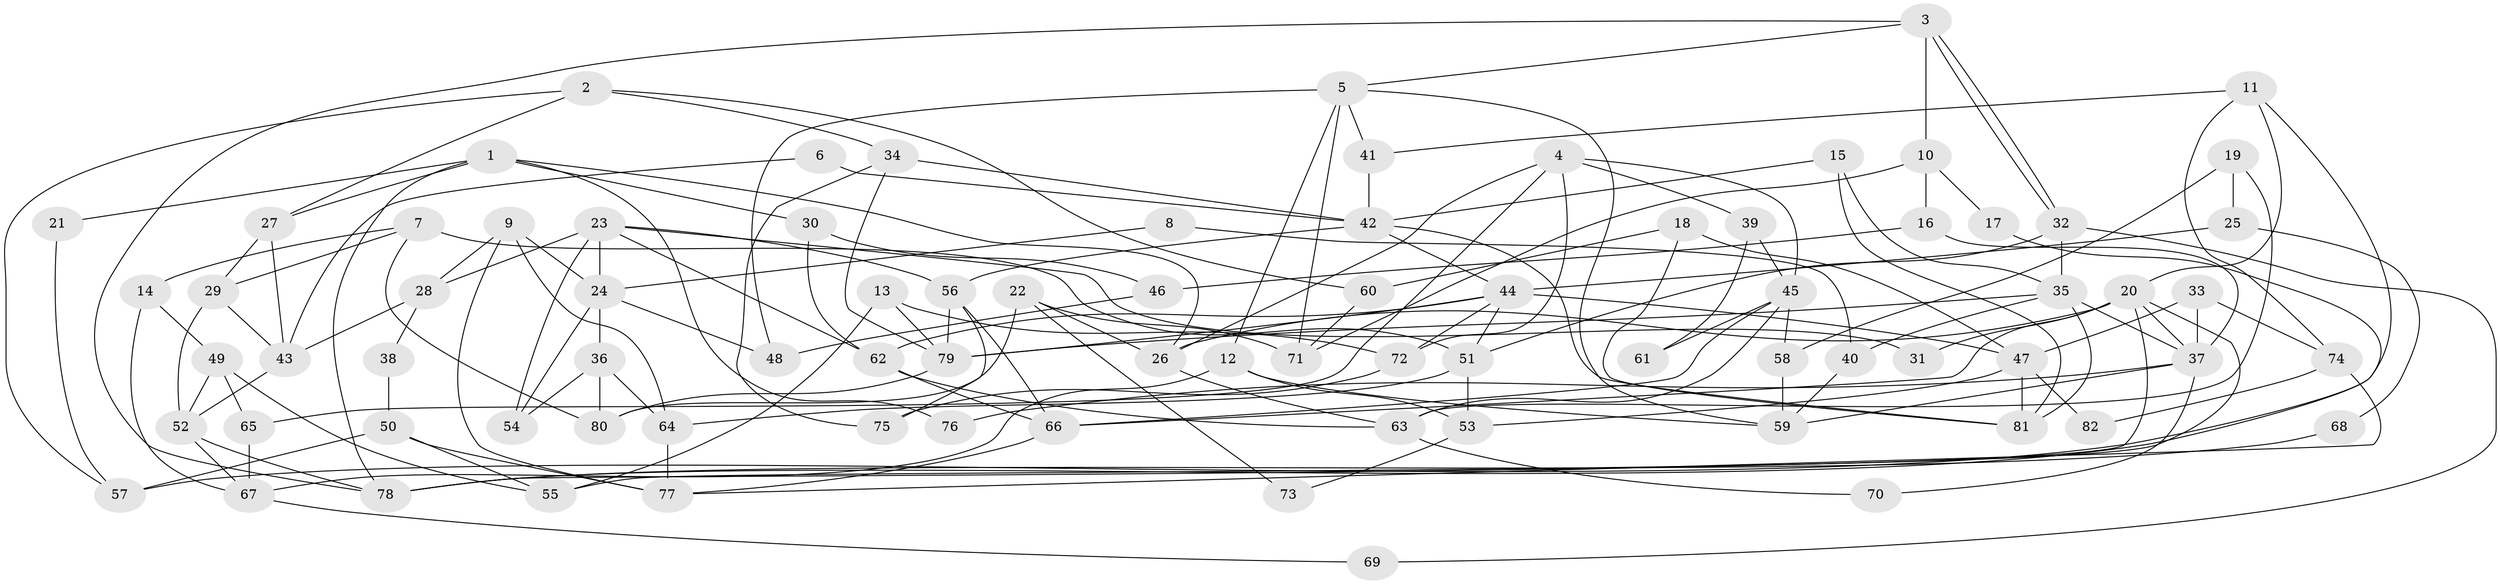 // coarse degree distribution, {4: 0.14634146341463414, 2: 0.12195121951219512, 5: 0.24390243902439024, 3: 0.1951219512195122, 6: 0.12195121951219512, 7: 0.07317073170731707, 1: 0.024390243902439025, 8: 0.04878048780487805, 12: 0.024390243902439025}
// Generated by graph-tools (version 1.1) at 2025/54/03/04/25 21:54:06]
// undirected, 82 vertices, 164 edges
graph export_dot {
graph [start="1"]
  node [color=gray90,style=filled];
  1;
  2;
  3;
  4;
  5;
  6;
  7;
  8;
  9;
  10;
  11;
  12;
  13;
  14;
  15;
  16;
  17;
  18;
  19;
  20;
  21;
  22;
  23;
  24;
  25;
  26;
  27;
  28;
  29;
  30;
  31;
  32;
  33;
  34;
  35;
  36;
  37;
  38;
  39;
  40;
  41;
  42;
  43;
  44;
  45;
  46;
  47;
  48;
  49;
  50;
  51;
  52;
  53;
  54;
  55;
  56;
  57;
  58;
  59;
  60;
  61;
  62;
  63;
  64;
  65;
  66;
  67;
  68;
  69;
  70;
  71;
  72;
  73;
  74;
  75;
  76;
  77;
  78;
  79;
  80;
  81;
  82;
  1 -- 30;
  1 -- 27;
  1 -- 21;
  1 -- 26;
  1 -- 76;
  1 -- 78;
  2 -- 34;
  2 -- 27;
  2 -- 57;
  2 -- 60;
  3 -- 32;
  3 -- 32;
  3 -- 5;
  3 -- 10;
  3 -- 78;
  4 -- 72;
  4 -- 26;
  4 -- 39;
  4 -- 45;
  4 -- 65;
  5 -- 41;
  5 -- 12;
  5 -- 48;
  5 -- 59;
  5 -- 71;
  6 -- 42;
  6 -- 43;
  7 -- 51;
  7 -- 80;
  7 -- 14;
  7 -- 29;
  8 -- 24;
  8 -- 40;
  9 -- 77;
  9 -- 64;
  9 -- 24;
  9 -- 28;
  10 -- 71;
  10 -- 16;
  10 -- 17;
  11 -- 20;
  11 -- 57;
  11 -- 41;
  11 -- 74;
  12 -- 67;
  12 -- 53;
  12 -- 59;
  13 -- 79;
  13 -- 72;
  13 -- 55;
  14 -- 67;
  14 -- 49;
  15 -- 35;
  15 -- 81;
  15 -- 42;
  16 -- 37;
  16 -- 46;
  17 -- 78;
  18 -- 47;
  18 -- 81;
  18 -- 60;
  19 -- 63;
  19 -- 58;
  19 -- 25;
  20 -- 55;
  20 -- 78;
  20 -- 26;
  20 -- 31;
  20 -- 37;
  20 -- 66;
  21 -- 57;
  22 -- 71;
  22 -- 26;
  22 -- 73;
  22 -- 80;
  23 -- 24;
  23 -- 62;
  23 -- 28;
  23 -- 31;
  23 -- 54;
  23 -- 56;
  24 -- 54;
  24 -- 36;
  24 -- 48;
  25 -- 44;
  25 -- 68;
  26 -- 63;
  27 -- 29;
  27 -- 43;
  28 -- 38;
  28 -- 43;
  29 -- 52;
  29 -- 43;
  30 -- 62;
  30 -- 46;
  32 -- 51;
  32 -- 35;
  32 -- 69;
  33 -- 37;
  33 -- 47;
  33 -- 74;
  34 -- 42;
  34 -- 79;
  34 -- 75;
  35 -- 37;
  35 -- 40;
  35 -- 79;
  35 -- 81;
  36 -- 80;
  36 -- 54;
  36 -- 64;
  37 -- 59;
  37 -- 70;
  37 -- 76;
  38 -- 50;
  39 -- 45;
  39 -- 61;
  40 -- 59;
  41 -- 42;
  42 -- 56;
  42 -- 44;
  42 -- 81;
  43 -- 52;
  44 -- 79;
  44 -- 47;
  44 -- 51;
  44 -- 62;
  44 -- 72;
  45 -- 66;
  45 -- 58;
  45 -- 61;
  45 -- 63;
  46 -- 48;
  47 -- 81;
  47 -- 53;
  47 -- 82;
  49 -- 52;
  49 -- 55;
  49 -- 65;
  50 -- 55;
  50 -- 77;
  50 -- 57;
  51 -- 64;
  51 -- 53;
  52 -- 78;
  52 -- 67;
  53 -- 73;
  56 -- 66;
  56 -- 75;
  56 -- 79;
  58 -- 59;
  60 -- 71;
  62 -- 63;
  62 -- 66;
  63 -- 70;
  64 -- 77;
  65 -- 67;
  66 -- 77;
  67 -- 69;
  68 -- 78;
  72 -- 75;
  74 -- 77;
  74 -- 82;
  79 -- 80;
}
